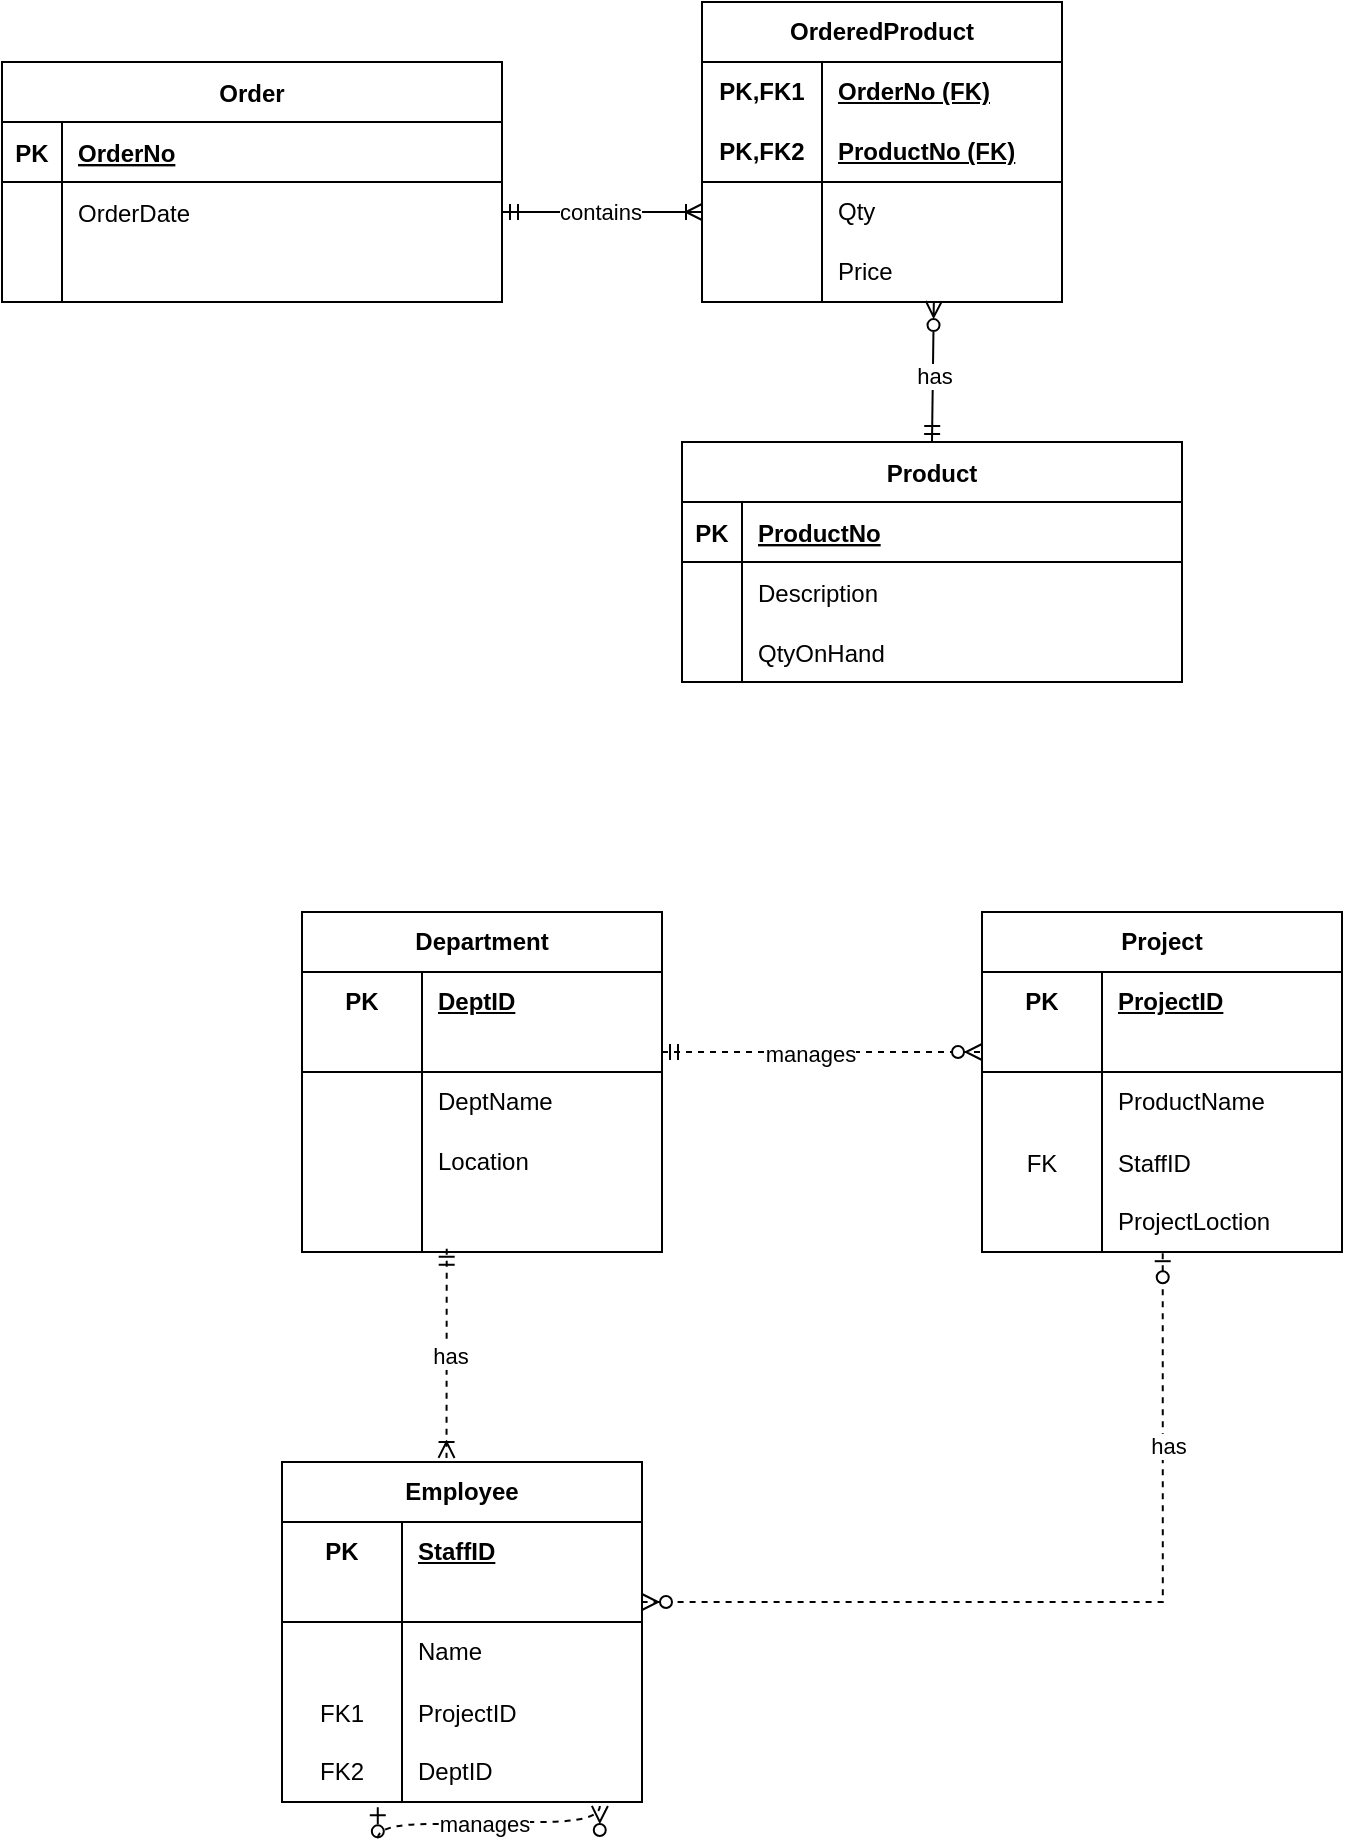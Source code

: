 <mxfile version="24.2.0" type="github">
  <diagram id="R2lEEEUBdFMjLlhIrx00" name="Page-1">
    <mxGraphModel dx="1026" dy="691" grid="1" gridSize="10" guides="1" tooltips="1" connect="1" arrows="1" fold="1" page="1" pageScale="1" pageWidth="850" pageHeight="1100" math="0" shadow="0" extFonts="Permanent Marker^https://fonts.googleapis.com/css?family=Permanent+Marker">
      <root>
        <mxCell id="0" />
        <mxCell id="1" parent="0" />
        <mxCell id="C-vyLk0tnHw3VtMMgP7b-2" value="Order" style="shape=table;startSize=30;container=1;collapsible=1;childLayout=tableLayout;fixedRows=1;rowLines=0;fontStyle=1;align=center;resizeLast=1;" parent="1" vertex="1">
          <mxGeometry x="160" y="160" width="250" height="120" as="geometry" />
        </mxCell>
        <mxCell id="C-vyLk0tnHw3VtMMgP7b-3" value="" style="shape=partialRectangle;collapsible=0;dropTarget=0;pointerEvents=0;fillColor=none;points=[[0,0.5],[1,0.5]];portConstraint=eastwest;top=0;left=0;right=0;bottom=1;" parent="C-vyLk0tnHw3VtMMgP7b-2" vertex="1">
          <mxGeometry y="30" width="250" height="30" as="geometry" />
        </mxCell>
        <mxCell id="C-vyLk0tnHw3VtMMgP7b-4" value="PK" style="shape=partialRectangle;overflow=hidden;connectable=0;fillColor=none;top=0;left=0;bottom=0;right=0;fontStyle=1;" parent="C-vyLk0tnHw3VtMMgP7b-3" vertex="1">
          <mxGeometry width="30" height="30" as="geometry">
            <mxRectangle width="30" height="30" as="alternateBounds" />
          </mxGeometry>
        </mxCell>
        <mxCell id="C-vyLk0tnHw3VtMMgP7b-5" value="OrderNo" style="shape=partialRectangle;overflow=hidden;connectable=0;fillColor=none;top=0;left=0;bottom=0;right=0;align=left;spacingLeft=6;fontStyle=5;" parent="C-vyLk0tnHw3VtMMgP7b-3" vertex="1">
          <mxGeometry x="30" width="220" height="30" as="geometry">
            <mxRectangle width="220" height="30" as="alternateBounds" />
          </mxGeometry>
        </mxCell>
        <mxCell id="C-vyLk0tnHw3VtMMgP7b-6" value="" style="shape=partialRectangle;collapsible=0;dropTarget=0;pointerEvents=0;fillColor=none;points=[[0,0.5],[1,0.5]];portConstraint=eastwest;top=0;left=0;right=0;bottom=0;" parent="C-vyLk0tnHw3VtMMgP7b-2" vertex="1">
          <mxGeometry y="60" width="250" height="30" as="geometry" />
        </mxCell>
        <mxCell id="C-vyLk0tnHw3VtMMgP7b-7" value="" style="shape=partialRectangle;overflow=hidden;connectable=0;fillColor=none;top=0;left=0;bottom=0;right=0;" parent="C-vyLk0tnHw3VtMMgP7b-6" vertex="1">
          <mxGeometry width="30" height="30" as="geometry">
            <mxRectangle width="30" height="30" as="alternateBounds" />
          </mxGeometry>
        </mxCell>
        <mxCell id="C-vyLk0tnHw3VtMMgP7b-8" value="OrderDate" style="shape=partialRectangle;overflow=hidden;connectable=0;fillColor=none;top=0;left=0;bottom=0;right=0;align=left;spacingLeft=6;" parent="C-vyLk0tnHw3VtMMgP7b-6" vertex="1">
          <mxGeometry x="30" width="220" height="30" as="geometry">
            <mxRectangle width="220" height="30" as="alternateBounds" />
          </mxGeometry>
        </mxCell>
        <mxCell id="C-vyLk0tnHw3VtMMgP7b-9" value="" style="shape=partialRectangle;collapsible=0;dropTarget=0;pointerEvents=0;fillColor=none;points=[[0,0.5],[1,0.5]];portConstraint=eastwest;top=0;left=0;right=0;bottom=0;" parent="C-vyLk0tnHw3VtMMgP7b-2" vertex="1">
          <mxGeometry y="90" width="250" height="30" as="geometry" />
        </mxCell>
        <mxCell id="C-vyLk0tnHw3VtMMgP7b-10" value="" style="shape=partialRectangle;overflow=hidden;connectable=0;fillColor=none;top=0;left=0;bottom=0;right=0;" parent="C-vyLk0tnHw3VtMMgP7b-9" vertex="1">
          <mxGeometry width="30" height="30" as="geometry">
            <mxRectangle width="30" height="30" as="alternateBounds" />
          </mxGeometry>
        </mxCell>
        <mxCell id="C-vyLk0tnHw3VtMMgP7b-11" value="" style="shape=partialRectangle;overflow=hidden;connectable=0;fillColor=none;top=0;left=0;bottom=0;right=0;align=left;spacingLeft=6;" parent="C-vyLk0tnHw3VtMMgP7b-9" vertex="1">
          <mxGeometry x="30" width="220" height="30" as="geometry">
            <mxRectangle width="220" height="30" as="alternateBounds" />
          </mxGeometry>
        </mxCell>
        <mxCell id="oJG8_7E313h3Gm6EbmAZ-12" value="Product" style="shape=table;startSize=30;container=1;collapsible=1;childLayout=tableLayout;fixedRows=1;rowLines=0;fontStyle=1;align=center;resizeLast=1;" parent="1" vertex="1">
          <mxGeometry x="500" y="350" width="250" height="120" as="geometry" />
        </mxCell>
        <mxCell id="oJG8_7E313h3Gm6EbmAZ-13" value="" style="shape=partialRectangle;collapsible=0;dropTarget=0;pointerEvents=0;fillColor=none;points=[[0,0.5],[1,0.5]];portConstraint=eastwest;top=0;left=0;right=0;bottom=1;" parent="oJG8_7E313h3Gm6EbmAZ-12" vertex="1">
          <mxGeometry y="30" width="250" height="30" as="geometry" />
        </mxCell>
        <mxCell id="oJG8_7E313h3Gm6EbmAZ-14" value="PK" style="shape=partialRectangle;overflow=hidden;connectable=0;fillColor=none;top=0;left=0;bottom=0;right=0;fontStyle=1;" parent="oJG8_7E313h3Gm6EbmAZ-13" vertex="1">
          <mxGeometry width="30" height="30" as="geometry">
            <mxRectangle width="30" height="30" as="alternateBounds" />
          </mxGeometry>
        </mxCell>
        <mxCell id="oJG8_7E313h3Gm6EbmAZ-15" value="ProductNo" style="shape=partialRectangle;overflow=hidden;connectable=0;fillColor=none;top=0;left=0;bottom=0;right=0;align=left;spacingLeft=6;fontStyle=5;" parent="oJG8_7E313h3Gm6EbmAZ-13" vertex="1">
          <mxGeometry x="30" width="220" height="30" as="geometry">
            <mxRectangle width="220" height="30" as="alternateBounds" />
          </mxGeometry>
        </mxCell>
        <mxCell id="oJG8_7E313h3Gm6EbmAZ-16" value="" style="shape=partialRectangle;collapsible=0;dropTarget=0;pointerEvents=0;fillColor=none;points=[[0,0.5],[1,0.5]];portConstraint=eastwest;top=0;left=0;right=0;bottom=0;" parent="oJG8_7E313h3Gm6EbmAZ-12" vertex="1">
          <mxGeometry y="60" width="250" height="30" as="geometry" />
        </mxCell>
        <mxCell id="oJG8_7E313h3Gm6EbmAZ-17" value="" style="shape=partialRectangle;overflow=hidden;connectable=0;fillColor=none;top=0;left=0;bottom=0;right=0;" parent="oJG8_7E313h3Gm6EbmAZ-16" vertex="1">
          <mxGeometry width="30" height="30" as="geometry">
            <mxRectangle width="30" height="30" as="alternateBounds" />
          </mxGeometry>
        </mxCell>
        <mxCell id="oJG8_7E313h3Gm6EbmAZ-18" value="Description" style="shape=partialRectangle;overflow=hidden;connectable=0;fillColor=none;top=0;left=0;bottom=0;right=0;align=left;spacingLeft=6;" parent="oJG8_7E313h3Gm6EbmAZ-16" vertex="1">
          <mxGeometry x="30" width="220" height="30" as="geometry">
            <mxRectangle width="220" height="30" as="alternateBounds" />
          </mxGeometry>
        </mxCell>
        <mxCell id="oJG8_7E313h3Gm6EbmAZ-19" value="" style="shape=partialRectangle;collapsible=0;dropTarget=0;pointerEvents=0;fillColor=none;points=[[0,0.5],[1,0.5]];portConstraint=eastwest;top=0;left=0;right=0;bottom=0;" parent="oJG8_7E313h3Gm6EbmAZ-12" vertex="1">
          <mxGeometry y="90" width="250" height="30" as="geometry" />
        </mxCell>
        <mxCell id="oJG8_7E313h3Gm6EbmAZ-20" value="" style="shape=partialRectangle;overflow=hidden;connectable=0;fillColor=none;top=0;left=0;bottom=0;right=0;" parent="oJG8_7E313h3Gm6EbmAZ-19" vertex="1">
          <mxGeometry width="30" height="30" as="geometry">
            <mxRectangle width="30" height="30" as="alternateBounds" />
          </mxGeometry>
        </mxCell>
        <mxCell id="oJG8_7E313h3Gm6EbmAZ-21" value="QtyOnHand" style="shape=partialRectangle;overflow=hidden;connectable=0;fillColor=none;top=0;left=0;bottom=0;right=0;align=left;spacingLeft=6;" parent="oJG8_7E313h3Gm6EbmAZ-19" vertex="1">
          <mxGeometry x="30" width="220" height="30" as="geometry">
            <mxRectangle width="220" height="30" as="alternateBounds" />
          </mxGeometry>
        </mxCell>
        <mxCell id="oJG8_7E313h3Gm6EbmAZ-23" value="" style="edgeStyle=entityRelationEdgeStyle;fontSize=12;html=1;endArrow=ERoneToMany;startArrow=ERmandOne;rounded=0;entryX=0;entryY=0.5;entryDx=0;entryDy=0;" parent="1" source="C-vyLk0tnHw3VtMMgP7b-6" target="oJG8_7E313h3Gm6EbmAZ-36" edge="1">
          <mxGeometry width="100" height="100" relative="1" as="geometry">
            <mxPoint x="400" y="350" as="sourcePoint" />
            <mxPoint x="500" y="235.0" as="targetPoint" />
          </mxGeometry>
        </mxCell>
        <mxCell id="oJG8_7E313h3Gm6EbmAZ-42" value="contains" style="edgeLabel;html=1;align=center;verticalAlign=middle;resizable=0;points=[];" parent="oJG8_7E313h3Gm6EbmAZ-23" vertex="1" connectable="0">
          <mxGeometry x="-0.022" relative="1" as="geometry">
            <mxPoint as="offset" />
          </mxGeometry>
        </mxCell>
        <mxCell id="oJG8_7E313h3Gm6EbmAZ-24" value="" style="fontSize=12;html=1;endArrow=ERzeroToMany;startArrow=ERmandOne;rounded=0;exitX=0.5;exitY=0;exitDx=0;exitDy=0;entryX=0.644;entryY=0.985;entryDx=0;entryDy=0;entryPerimeter=0;endFill=0;" parent="1" source="oJG8_7E313h3Gm6EbmAZ-12" target="oJG8_7E313h3Gm6EbmAZ-39" edge="1">
          <mxGeometry width="100" height="100" relative="1" as="geometry">
            <mxPoint x="590" y="370" as="sourcePoint" />
            <mxPoint x="625" y="290.0" as="targetPoint" />
          </mxGeometry>
        </mxCell>
        <mxCell id="oJG8_7E313h3Gm6EbmAZ-43" value="has" style="edgeLabel;html=1;align=center;verticalAlign=middle;resizable=0;points=[];" parent="oJG8_7E313h3Gm6EbmAZ-24" vertex="1" connectable="0">
          <mxGeometry x="-0.057" relative="1" as="geometry">
            <mxPoint as="offset" />
          </mxGeometry>
        </mxCell>
        <mxCell id="oJG8_7E313h3Gm6EbmAZ-29" value="OrderedProduct" style="shape=table;startSize=30;container=1;collapsible=1;childLayout=tableLayout;fixedRows=1;rowLines=0;fontStyle=1;align=center;resizeLast=1;html=1;whiteSpace=wrap;" parent="1" vertex="1">
          <mxGeometry x="510" y="130" width="180" height="150" as="geometry" />
        </mxCell>
        <mxCell id="oJG8_7E313h3Gm6EbmAZ-30" value="" style="shape=tableRow;horizontal=0;startSize=0;swimlaneHead=0;swimlaneBody=0;fillColor=none;collapsible=0;dropTarget=0;points=[[0,0.5],[1,0.5]];portConstraint=eastwest;top=0;left=0;right=0;bottom=0;html=1;" parent="oJG8_7E313h3Gm6EbmAZ-29" vertex="1">
          <mxGeometry y="30" width="180" height="30" as="geometry" />
        </mxCell>
        <mxCell id="oJG8_7E313h3Gm6EbmAZ-31" value="PK,FK1" style="shape=partialRectangle;connectable=0;fillColor=none;top=0;left=0;bottom=0;right=0;fontStyle=1;overflow=hidden;html=1;whiteSpace=wrap;" parent="oJG8_7E313h3Gm6EbmAZ-30" vertex="1">
          <mxGeometry width="60" height="30" as="geometry">
            <mxRectangle width="60" height="30" as="alternateBounds" />
          </mxGeometry>
        </mxCell>
        <mxCell id="oJG8_7E313h3Gm6EbmAZ-32" value="OrderNo (FK)" style="shape=partialRectangle;connectable=0;fillColor=none;top=0;left=0;bottom=0;right=0;align=left;spacingLeft=6;fontStyle=5;overflow=hidden;html=1;whiteSpace=wrap;" parent="oJG8_7E313h3Gm6EbmAZ-30" vertex="1">
          <mxGeometry x="60" width="120" height="30" as="geometry">
            <mxRectangle width="120" height="30" as="alternateBounds" />
          </mxGeometry>
        </mxCell>
        <mxCell id="oJG8_7E313h3Gm6EbmAZ-33" value="" style="shape=tableRow;horizontal=0;startSize=0;swimlaneHead=0;swimlaneBody=0;fillColor=none;collapsible=0;dropTarget=0;points=[[0,0.5],[1,0.5]];portConstraint=eastwest;top=0;left=0;right=0;bottom=1;html=1;" parent="oJG8_7E313h3Gm6EbmAZ-29" vertex="1">
          <mxGeometry y="60" width="180" height="30" as="geometry" />
        </mxCell>
        <mxCell id="oJG8_7E313h3Gm6EbmAZ-34" value="PK,FK2" style="shape=partialRectangle;connectable=0;fillColor=none;top=0;left=0;bottom=0;right=0;fontStyle=1;overflow=hidden;html=1;whiteSpace=wrap;" parent="oJG8_7E313h3Gm6EbmAZ-33" vertex="1">
          <mxGeometry width="60" height="30" as="geometry">
            <mxRectangle width="60" height="30" as="alternateBounds" />
          </mxGeometry>
        </mxCell>
        <mxCell id="oJG8_7E313h3Gm6EbmAZ-35" value="ProductNo (FK)" style="shape=partialRectangle;connectable=0;fillColor=none;top=0;left=0;bottom=0;right=0;align=left;spacingLeft=6;fontStyle=5;overflow=hidden;html=1;whiteSpace=wrap;" parent="oJG8_7E313h3Gm6EbmAZ-33" vertex="1">
          <mxGeometry x="60" width="120" height="30" as="geometry">
            <mxRectangle width="120" height="30" as="alternateBounds" />
          </mxGeometry>
        </mxCell>
        <mxCell id="oJG8_7E313h3Gm6EbmAZ-36" value="" style="shape=tableRow;horizontal=0;startSize=0;swimlaneHead=0;swimlaneBody=0;fillColor=none;collapsible=0;dropTarget=0;points=[[0,0.5],[1,0.5]];portConstraint=eastwest;top=0;left=0;right=0;bottom=0;html=1;" parent="oJG8_7E313h3Gm6EbmAZ-29" vertex="1">
          <mxGeometry y="90" width="180" height="30" as="geometry" />
        </mxCell>
        <mxCell id="oJG8_7E313h3Gm6EbmAZ-37" value="" style="shape=partialRectangle;connectable=0;fillColor=none;top=0;left=0;bottom=0;right=0;editable=1;overflow=hidden;html=1;whiteSpace=wrap;" parent="oJG8_7E313h3Gm6EbmAZ-36" vertex="1">
          <mxGeometry width="60" height="30" as="geometry">
            <mxRectangle width="60" height="30" as="alternateBounds" />
          </mxGeometry>
        </mxCell>
        <mxCell id="oJG8_7E313h3Gm6EbmAZ-38" value="Qty" style="shape=partialRectangle;connectable=0;fillColor=none;top=0;left=0;bottom=0;right=0;align=left;spacingLeft=6;overflow=hidden;html=1;whiteSpace=wrap;" parent="oJG8_7E313h3Gm6EbmAZ-36" vertex="1">
          <mxGeometry x="60" width="120" height="30" as="geometry">
            <mxRectangle width="120" height="30" as="alternateBounds" />
          </mxGeometry>
        </mxCell>
        <mxCell id="oJG8_7E313h3Gm6EbmAZ-39" value="" style="shape=tableRow;horizontal=0;startSize=0;swimlaneHead=0;swimlaneBody=0;fillColor=none;collapsible=0;dropTarget=0;points=[[0,0.5],[1,0.5]];portConstraint=eastwest;top=0;left=0;right=0;bottom=0;html=1;" parent="oJG8_7E313h3Gm6EbmAZ-29" vertex="1">
          <mxGeometry y="120" width="180" height="30" as="geometry" />
        </mxCell>
        <mxCell id="oJG8_7E313h3Gm6EbmAZ-40" value="" style="shape=partialRectangle;connectable=0;fillColor=none;top=0;left=0;bottom=0;right=0;editable=1;overflow=hidden;html=1;whiteSpace=wrap;" parent="oJG8_7E313h3Gm6EbmAZ-39" vertex="1">
          <mxGeometry width="60" height="30" as="geometry">
            <mxRectangle width="60" height="30" as="alternateBounds" />
          </mxGeometry>
        </mxCell>
        <mxCell id="oJG8_7E313h3Gm6EbmAZ-41" value="Price" style="shape=partialRectangle;connectable=0;fillColor=none;top=0;left=0;bottom=0;right=0;align=left;spacingLeft=6;overflow=hidden;html=1;whiteSpace=wrap;" parent="oJG8_7E313h3Gm6EbmAZ-39" vertex="1">
          <mxGeometry x="60" width="120" height="30" as="geometry">
            <mxRectangle width="120" height="30" as="alternateBounds" />
          </mxGeometry>
        </mxCell>
        <mxCell id="oJG8_7E313h3Gm6EbmAZ-44" value="Department" style="shape=table;startSize=30;container=1;collapsible=1;childLayout=tableLayout;fixedRows=1;rowLines=0;fontStyle=1;align=center;resizeLast=1;html=1;whiteSpace=wrap;" parent="1" vertex="1">
          <mxGeometry x="310" y="585" width="180" height="170" as="geometry" />
        </mxCell>
        <mxCell id="oJG8_7E313h3Gm6EbmAZ-45" value="" style="shape=tableRow;horizontal=0;startSize=0;swimlaneHead=0;swimlaneBody=0;fillColor=none;collapsible=0;dropTarget=0;points=[[0,0.5],[1,0.5]];portConstraint=eastwest;top=0;left=0;right=0;bottom=0;html=1;" parent="oJG8_7E313h3Gm6EbmAZ-44" vertex="1">
          <mxGeometry y="30" width="180" height="30" as="geometry" />
        </mxCell>
        <mxCell id="oJG8_7E313h3Gm6EbmAZ-46" value="PK" style="shape=partialRectangle;connectable=0;fillColor=none;top=0;left=0;bottom=0;right=0;fontStyle=1;overflow=hidden;html=1;whiteSpace=wrap;" parent="oJG8_7E313h3Gm6EbmAZ-45" vertex="1">
          <mxGeometry width="60" height="30" as="geometry">
            <mxRectangle width="60" height="30" as="alternateBounds" />
          </mxGeometry>
        </mxCell>
        <mxCell id="oJG8_7E313h3Gm6EbmAZ-47" value="DeptID" style="shape=partialRectangle;connectable=0;fillColor=none;top=0;left=0;bottom=0;right=0;align=left;spacingLeft=6;fontStyle=5;overflow=hidden;html=1;whiteSpace=wrap;" parent="oJG8_7E313h3Gm6EbmAZ-45" vertex="1">
          <mxGeometry x="60" width="120" height="30" as="geometry">
            <mxRectangle width="120" height="30" as="alternateBounds" />
          </mxGeometry>
        </mxCell>
        <mxCell id="oJG8_7E313h3Gm6EbmAZ-48" value="" style="shape=tableRow;horizontal=0;startSize=0;swimlaneHead=0;swimlaneBody=0;fillColor=none;collapsible=0;dropTarget=0;points=[[0,0.5],[1,0.5]];portConstraint=eastwest;top=0;left=0;right=0;bottom=1;html=1;" parent="oJG8_7E313h3Gm6EbmAZ-44" vertex="1">
          <mxGeometry y="60" width="180" height="20" as="geometry" />
        </mxCell>
        <mxCell id="oJG8_7E313h3Gm6EbmAZ-49" value="" style="shape=partialRectangle;connectable=0;fillColor=none;top=0;left=0;bottom=0;right=0;fontStyle=1;overflow=hidden;html=1;whiteSpace=wrap;" parent="oJG8_7E313h3Gm6EbmAZ-48" vertex="1">
          <mxGeometry width="60" height="20" as="geometry">
            <mxRectangle width="60" height="20" as="alternateBounds" />
          </mxGeometry>
        </mxCell>
        <mxCell id="oJG8_7E313h3Gm6EbmAZ-50" value="" style="shape=partialRectangle;connectable=0;fillColor=none;top=0;left=0;bottom=0;right=0;align=left;spacingLeft=6;fontStyle=5;overflow=hidden;html=1;whiteSpace=wrap;" parent="oJG8_7E313h3Gm6EbmAZ-48" vertex="1">
          <mxGeometry x="60" width="120" height="20" as="geometry">
            <mxRectangle width="120" height="20" as="alternateBounds" />
          </mxGeometry>
        </mxCell>
        <mxCell id="oJG8_7E313h3Gm6EbmAZ-51" value="" style="shape=tableRow;horizontal=0;startSize=0;swimlaneHead=0;swimlaneBody=0;fillColor=none;collapsible=0;dropTarget=0;points=[[0,0.5],[1,0.5]];portConstraint=eastwest;top=0;left=0;right=0;bottom=0;html=1;" parent="oJG8_7E313h3Gm6EbmAZ-44" vertex="1">
          <mxGeometry y="80" width="180" height="30" as="geometry" />
        </mxCell>
        <mxCell id="oJG8_7E313h3Gm6EbmAZ-52" value="" style="shape=partialRectangle;connectable=0;fillColor=none;top=0;left=0;bottom=0;right=0;editable=1;overflow=hidden;html=1;whiteSpace=wrap;" parent="oJG8_7E313h3Gm6EbmAZ-51" vertex="1">
          <mxGeometry width="60" height="30" as="geometry">
            <mxRectangle width="60" height="30" as="alternateBounds" />
          </mxGeometry>
        </mxCell>
        <mxCell id="oJG8_7E313h3Gm6EbmAZ-53" value="DeptName" style="shape=partialRectangle;connectable=0;fillColor=none;top=0;left=0;bottom=0;right=0;align=left;spacingLeft=6;overflow=hidden;html=1;whiteSpace=wrap;" parent="oJG8_7E313h3Gm6EbmAZ-51" vertex="1">
          <mxGeometry x="60" width="120" height="30" as="geometry">
            <mxRectangle width="120" height="30" as="alternateBounds" />
          </mxGeometry>
        </mxCell>
        <mxCell id="oJG8_7E313h3Gm6EbmAZ-54" value="" style="shape=tableRow;horizontal=0;startSize=0;swimlaneHead=0;swimlaneBody=0;fillColor=none;collapsible=0;dropTarget=0;points=[[0,0.5],[1,0.5]];portConstraint=eastwest;top=0;left=0;right=0;bottom=0;html=1;" parent="oJG8_7E313h3Gm6EbmAZ-44" vertex="1">
          <mxGeometry y="110" width="180" height="30" as="geometry" />
        </mxCell>
        <mxCell id="oJG8_7E313h3Gm6EbmAZ-55" value="" style="shape=partialRectangle;connectable=0;fillColor=none;top=0;left=0;bottom=0;right=0;editable=1;overflow=hidden;html=1;whiteSpace=wrap;" parent="oJG8_7E313h3Gm6EbmAZ-54" vertex="1">
          <mxGeometry width="60" height="30" as="geometry">
            <mxRectangle width="60" height="30" as="alternateBounds" />
          </mxGeometry>
        </mxCell>
        <mxCell id="oJG8_7E313h3Gm6EbmAZ-56" value="Location" style="shape=partialRectangle;connectable=0;fillColor=none;top=0;left=0;bottom=0;right=0;align=left;spacingLeft=6;overflow=hidden;html=1;whiteSpace=wrap;" parent="oJG8_7E313h3Gm6EbmAZ-54" vertex="1">
          <mxGeometry x="60" width="120" height="30" as="geometry">
            <mxRectangle width="120" height="30" as="alternateBounds" />
          </mxGeometry>
        </mxCell>
        <mxCell id="oJG8_7E313h3Gm6EbmAZ-90" value="" style="shape=tableRow;horizontal=0;startSize=0;swimlaneHead=0;swimlaneBody=0;fillColor=none;collapsible=0;dropTarget=0;points=[[0,0.5],[1,0.5]];portConstraint=eastwest;top=0;left=0;right=0;bottom=0;" parent="oJG8_7E313h3Gm6EbmAZ-44" vertex="1">
          <mxGeometry y="140" width="180" height="30" as="geometry" />
        </mxCell>
        <mxCell id="oJG8_7E313h3Gm6EbmAZ-91" value="" style="shape=partialRectangle;connectable=0;fillColor=none;top=0;left=0;bottom=0;right=0;editable=1;overflow=hidden;" parent="oJG8_7E313h3Gm6EbmAZ-90" vertex="1">
          <mxGeometry width="60" height="30" as="geometry">
            <mxRectangle width="60" height="30" as="alternateBounds" />
          </mxGeometry>
        </mxCell>
        <mxCell id="oJG8_7E313h3Gm6EbmAZ-92" value="" style="shape=partialRectangle;connectable=0;fillColor=none;top=0;left=0;bottom=0;right=0;align=left;spacingLeft=6;overflow=hidden;" parent="oJG8_7E313h3Gm6EbmAZ-90" vertex="1">
          <mxGeometry x="60" width="120" height="30" as="geometry">
            <mxRectangle width="120" height="30" as="alternateBounds" />
          </mxGeometry>
        </mxCell>
        <mxCell id="oJG8_7E313h3Gm6EbmAZ-57" value="Project" style="shape=table;startSize=30;container=1;collapsible=1;childLayout=tableLayout;fixedRows=1;rowLines=0;fontStyle=1;align=center;resizeLast=1;html=1;whiteSpace=wrap;" parent="1" vertex="1">
          <mxGeometry x="650" y="585" width="180" height="170" as="geometry" />
        </mxCell>
        <mxCell id="oJG8_7E313h3Gm6EbmAZ-58" value="" style="shape=tableRow;horizontal=0;startSize=0;swimlaneHead=0;swimlaneBody=0;fillColor=none;collapsible=0;dropTarget=0;points=[[0,0.5],[1,0.5]];portConstraint=eastwest;top=0;left=0;right=0;bottom=0;html=1;" parent="oJG8_7E313h3Gm6EbmAZ-57" vertex="1">
          <mxGeometry y="30" width="180" height="30" as="geometry" />
        </mxCell>
        <mxCell id="oJG8_7E313h3Gm6EbmAZ-59" value="PK" style="shape=partialRectangle;connectable=0;fillColor=none;top=0;left=0;bottom=0;right=0;fontStyle=1;overflow=hidden;html=1;whiteSpace=wrap;" parent="oJG8_7E313h3Gm6EbmAZ-58" vertex="1">
          <mxGeometry width="60" height="30" as="geometry">
            <mxRectangle width="60" height="30" as="alternateBounds" />
          </mxGeometry>
        </mxCell>
        <mxCell id="oJG8_7E313h3Gm6EbmAZ-60" value="ProjectID" style="shape=partialRectangle;connectable=0;fillColor=none;top=0;left=0;bottom=0;right=0;align=left;spacingLeft=6;fontStyle=5;overflow=hidden;html=1;whiteSpace=wrap;" parent="oJG8_7E313h3Gm6EbmAZ-58" vertex="1">
          <mxGeometry x="60" width="120" height="30" as="geometry">
            <mxRectangle width="120" height="30" as="alternateBounds" />
          </mxGeometry>
        </mxCell>
        <mxCell id="oJG8_7E313h3Gm6EbmAZ-61" value="" style="shape=tableRow;horizontal=0;startSize=0;swimlaneHead=0;swimlaneBody=0;fillColor=none;collapsible=0;dropTarget=0;points=[[0,0.5],[1,0.5]];portConstraint=eastwest;top=0;left=0;right=0;bottom=1;html=1;" parent="oJG8_7E313h3Gm6EbmAZ-57" vertex="1">
          <mxGeometry y="60" width="180" height="20" as="geometry" />
        </mxCell>
        <mxCell id="oJG8_7E313h3Gm6EbmAZ-62" value="" style="shape=partialRectangle;connectable=0;fillColor=none;top=0;left=0;bottom=0;right=0;fontStyle=1;overflow=hidden;html=1;whiteSpace=wrap;" parent="oJG8_7E313h3Gm6EbmAZ-61" vertex="1">
          <mxGeometry width="60" height="20" as="geometry">
            <mxRectangle width="60" height="20" as="alternateBounds" />
          </mxGeometry>
        </mxCell>
        <mxCell id="oJG8_7E313h3Gm6EbmAZ-63" value="" style="shape=partialRectangle;connectable=0;fillColor=none;top=0;left=0;bottom=0;right=0;align=left;spacingLeft=6;fontStyle=5;overflow=hidden;html=1;whiteSpace=wrap;" parent="oJG8_7E313h3Gm6EbmAZ-61" vertex="1">
          <mxGeometry x="60" width="120" height="20" as="geometry">
            <mxRectangle width="120" height="20" as="alternateBounds" />
          </mxGeometry>
        </mxCell>
        <mxCell id="oJG8_7E313h3Gm6EbmAZ-64" value="" style="shape=tableRow;horizontal=0;startSize=0;swimlaneHead=0;swimlaneBody=0;fillColor=none;collapsible=0;dropTarget=0;points=[[0,0.5],[1,0.5]];portConstraint=eastwest;top=0;left=0;right=0;bottom=0;html=1;" parent="oJG8_7E313h3Gm6EbmAZ-57" vertex="1">
          <mxGeometry y="80" width="180" height="30" as="geometry" />
        </mxCell>
        <mxCell id="oJG8_7E313h3Gm6EbmAZ-65" value="" style="shape=partialRectangle;connectable=0;fillColor=none;top=0;left=0;bottom=0;right=0;editable=1;overflow=hidden;html=1;whiteSpace=wrap;" parent="oJG8_7E313h3Gm6EbmAZ-64" vertex="1">
          <mxGeometry width="60" height="30" as="geometry">
            <mxRectangle width="60" height="30" as="alternateBounds" />
          </mxGeometry>
        </mxCell>
        <mxCell id="oJG8_7E313h3Gm6EbmAZ-66" value="ProductName" style="shape=partialRectangle;connectable=0;fillColor=none;top=0;left=0;bottom=0;right=0;align=left;spacingLeft=6;overflow=hidden;html=1;whiteSpace=wrap;" parent="oJG8_7E313h3Gm6EbmAZ-64" vertex="1">
          <mxGeometry x="60" width="120" height="30" as="geometry">
            <mxRectangle width="120" height="30" as="alternateBounds" />
          </mxGeometry>
        </mxCell>
        <mxCell id="oJG8_7E313h3Gm6EbmAZ-94" value="" style="shape=tableRow;horizontal=0;startSize=0;swimlaneHead=0;swimlaneBody=0;fillColor=none;collapsible=0;dropTarget=0;points=[[0,0.5],[1,0.5]];portConstraint=eastwest;top=0;left=0;right=0;bottom=0;" parent="oJG8_7E313h3Gm6EbmAZ-57" vertex="1">
          <mxGeometry y="110" width="180" height="30" as="geometry" />
        </mxCell>
        <mxCell id="oJG8_7E313h3Gm6EbmAZ-95" value="FK" style="shape=partialRectangle;connectable=0;fillColor=none;top=0;left=0;bottom=0;right=0;editable=1;overflow=hidden;" parent="oJG8_7E313h3Gm6EbmAZ-94" vertex="1">
          <mxGeometry width="60" height="30" as="geometry">
            <mxRectangle width="60" height="30" as="alternateBounds" />
          </mxGeometry>
        </mxCell>
        <mxCell id="oJG8_7E313h3Gm6EbmAZ-96" value="StaffID" style="shape=partialRectangle;connectable=0;fillColor=none;top=0;left=0;bottom=0;right=0;align=left;spacingLeft=6;overflow=hidden;" parent="oJG8_7E313h3Gm6EbmAZ-94" vertex="1">
          <mxGeometry x="60" width="120" height="30" as="geometry">
            <mxRectangle width="120" height="30" as="alternateBounds" />
          </mxGeometry>
        </mxCell>
        <mxCell id="oJG8_7E313h3Gm6EbmAZ-67" value="" style="shape=tableRow;horizontal=0;startSize=0;swimlaneHead=0;swimlaneBody=0;fillColor=none;collapsible=0;dropTarget=0;points=[[0,0.5],[1,0.5]];portConstraint=eastwest;top=0;left=0;right=0;bottom=0;html=1;" parent="oJG8_7E313h3Gm6EbmAZ-57" vertex="1">
          <mxGeometry y="140" width="180" height="30" as="geometry" />
        </mxCell>
        <mxCell id="oJG8_7E313h3Gm6EbmAZ-68" value="" style="shape=partialRectangle;connectable=0;fillColor=none;top=0;left=0;bottom=0;right=0;editable=1;overflow=hidden;html=1;whiteSpace=wrap;" parent="oJG8_7E313h3Gm6EbmAZ-67" vertex="1">
          <mxGeometry width="60" height="30" as="geometry">
            <mxRectangle width="60" height="30" as="alternateBounds" />
          </mxGeometry>
        </mxCell>
        <mxCell id="oJG8_7E313h3Gm6EbmAZ-69" value="ProjectLoction" style="shape=partialRectangle;connectable=0;fillColor=none;top=0;left=0;bottom=0;right=0;align=left;spacingLeft=6;overflow=hidden;html=1;whiteSpace=wrap;" parent="oJG8_7E313h3Gm6EbmAZ-67" vertex="1">
          <mxGeometry x="60" width="120" height="30" as="geometry">
            <mxRectangle width="120" height="30" as="alternateBounds" />
          </mxGeometry>
        </mxCell>
        <mxCell id="oJG8_7E313h3Gm6EbmAZ-70" value="Employee" style="shape=table;startSize=30;container=1;collapsible=1;childLayout=tableLayout;fixedRows=1;rowLines=0;fontStyle=1;align=center;resizeLast=1;html=1;whiteSpace=wrap;" parent="1" vertex="1">
          <mxGeometry x="300" y="860" width="180" height="170" as="geometry" />
        </mxCell>
        <mxCell id="oJG8_7E313h3Gm6EbmAZ-71" value="" style="shape=tableRow;horizontal=0;startSize=0;swimlaneHead=0;swimlaneBody=0;fillColor=none;collapsible=0;dropTarget=0;points=[[0,0.5],[1,0.5]];portConstraint=eastwest;top=0;left=0;right=0;bottom=0;html=1;" parent="oJG8_7E313h3Gm6EbmAZ-70" vertex="1">
          <mxGeometry y="30" width="180" height="30" as="geometry" />
        </mxCell>
        <mxCell id="oJG8_7E313h3Gm6EbmAZ-72" value="PK" style="shape=partialRectangle;connectable=0;fillColor=none;top=0;left=0;bottom=0;right=0;fontStyle=1;overflow=hidden;html=1;whiteSpace=wrap;" parent="oJG8_7E313h3Gm6EbmAZ-71" vertex="1">
          <mxGeometry width="60" height="30" as="geometry">
            <mxRectangle width="60" height="30" as="alternateBounds" />
          </mxGeometry>
        </mxCell>
        <mxCell id="oJG8_7E313h3Gm6EbmAZ-73" value="StaffID" style="shape=partialRectangle;connectable=0;fillColor=none;top=0;left=0;bottom=0;right=0;align=left;spacingLeft=6;fontStyle=5;overflow=hidden;html=1;whiteSpace=wrap;" parent="oJG8_7E313h3Gm6EbmAZ-71" vertex="1">
          <mxGeometry x="60" width="120" height="30" as="geometry">
            <mxRectangle width="120" height="30" as="alternateBounds" />
          </mxGeometry>
        </mxCell>
        <mxCell id="oJG8_7E313h3Gm6EbmAZ-74" value="" style="shape=tableRow;horizontal=0;startSize=0;swimlaneHead=0;swimlaneBody=0;fillColor=none;collapsible=0;dropTarget=0;points=[[0,0.5],[1,0.5]];portConstraint=eastwest;top=0;left=0;right=0;bottom=1;html=1;" parent="oJG8_7E313h3Gm6EbmAZ-70" vertex="1">
          <mxGeometry y="60" width="180" height="20" as="geometry" />
        </mxCell>
        <mxCell id="oJG8_7E313h3Gm6EbmAZ-75" value="" style="shape=partialRectangle;connectable=0;fillColor=none;top=0;left=0;bottom=0;right=0;fontStyle=1;overflow=hidden;html=1;whiteSpace=wrap;" parent="oJG8_7E313h3Gm6EbmAZ-74" vertex="1">
          <mxGeometry width="60" height="20" as="geometry">
            <mxRectangle width="60" height="20" as="alternateBounds" />
          </mxGeometry>
        </mxCell>
        <mxCell id="oJG8_7E313h3Gm6EbmAZ-76" value="" style="shape=partialRectangle;connectable=0;fillColor=none;top=0;left=0;bottom=0;right=0;align=left;spacingLeft=6;fontStyle=5;overflow=hidden;html=1;whiteSpace=wrap;" parent="oJG8_7E313h3Gm6EbmAZ-74" vertex="1">
          <mxGeometry x="60" width="120" height="20" as="geometry">
            <mxRectangle width="120" height="20" as="alternateBounds" />
          </mxGeometry>
        </mxCell>
        <mxCell id="oJG8_7E313h3Gm6EbmAZ-77" value="" style="shape=tableRow;horizontal=0;startSize=0;swimlaneHead=0;swimlaneBody=0;fillColor=none;collapsible=0;dropTarget=0;points=[[0,0.5],[1,0.5]];portConstraint=eastwest;top=0;left=0;right=0;bottom=0;html=1;" parent="oJG8_7E313h3Gm6EbmAZ-70" vertex="1">
          <mxGeometry y="80" width="180" height="30" as="geometry" />
        </mxCell>
        <mxCell id="oJG8_7E313h3Gm6EbmAZ-78" value="" style="shape=partialRectangle;connectable=0;fillColor=none;top=0;left=0;bottom=0;right=0;editable=1;overflow=hidden;html=1;whiteSpace=wrap;" parent="oJG8_7E313h3Gm6EbmAZ-77" vertex="1">
          <mxGeometry width="60" height="30" as="geometry">
            <mxRectangle width="60" height="30" as="alternateBounds" />
          </mxGeometry>
        </mxCell>
        <mxCell id="oJG8_7E313h3Gm6EbmAZ-79" value="Name" style="shape=partialRectangle;connectable=0;fillColor=none;top=0;left=0;bottom=0;right=0;align=left;spacingLeft=6;overflow=hidden;html=1;whiteSpace=wrap;" parent="oJG8_7E313h3Gm6EbmAZ-77" vertex="1">
          <mxGeometry x="60" width="120" height="30" as="geometry">
            <mxRectangle width="120" height="30" as="alternateBounds" />
          </mxGeometry>
        </mxCell>
        <mxCell id="yPVoyxtf2tHg1VmiGdRm-2" value="" style="shape=tableRow;horizontal=0;startSize=0;swimlaneHead=0;swimlaneBody=0;fillColor=none;collapsible=0;dropTarget=0;points=[[0,0.5],[1,0.5]];portConstraint=eastwest;top=0;left=0;right=0;bottom=0;" vertex="1" parent="oJG8_7E313h3Gm6EbmAZ-70">
          <mxGeometry y="110" width="180" height="30" as="geometry" />
        </mxCell>
        <mxCell id="yPVoyxtf2tHg1VmiGdRm-3" value="FK1" style="shape=partialRectangle;connectable=0;fillColor=none;top=0;left=0;bottom=0;right=0;editable=1;overflow=hidden;" vertex="1" parent="yPVoyxtf2tHg1VmiGdRm-2">
          <mxGeometry width="60" height="30" as="geometry">
            <mxRectangle width="60" height="30" as="alternateBounds" />
          </mxGeometry>
        </mxCell>
        <mxCell id="yPVoyxtf2tHg1VmiGdRm-4" value="ProjectID" style="shape=partialRectangle;connectable=0;fillColor=none;top=0;left=0;bottom=0;right=0;align=left;spacingLeft=6;overflow=hidden;" vertex="1" parent="yPVoyxtf2tHg1VmiGdRm-2">
          <mxGeometry x="60" width="120" height="30" as="geometry">
            <mxRectangle width="120" height="30" as="alternateBounds" />
          </mxGeometry>
        </mxCell>
        <mxCell id="oJG8_7E313h3Gm6EbmAZ-80" value="" style="shape=tableRow;horizontal=0;startSize=0;swimlaneHead=0;swimlaneBody=0;fillColor=none;collapsible=0;dropTarget=0;points=[[0,0.5],[1,0.5]];portConstraint=eastwest;top=0;left=0;right=0;bottom=0;html=1;" parent="oJG8_7E313h3Gm6EbmAZ-70" vertex="1">
          <mxGeometry y="140" width="180" height="30" as="geometry" />
        </mxCell>
        <mxCell id="oJG8_7E313h3Gm6EbmAZ-81" value="FK2" style="shape=partialRectangle;connectable=0;fillColor=none;top=0;left=0;bottom=0;right=0;editable=1;overflow=hidden;html=1;whiteSpace=wrap;" parent="oJG8_7E313h3Gm6EbmAZ-80" vertex="1">
          <mxGeometry width="60" height="30" as="geometry">
            <mxRectangle width="60" height="30" as="alternateBounds" />
          </mxGeometry>
        </mxCell>
        <mxCell id="oJG8_7E313h3Gm6EbmAZ-82" value="DeptID" style="shape=partialRectangle;connectable=0;fillColor=none;top=0;left=0;bottom=0;right=0;align=left;spacingLeft=6;overflow=hidden;html=1;whiteSpace=wrap;" parent="oJG8_7E313h3Gm6EbmAZ-80" vertex="1">
          <mxGeometry x="60" width="120" height="30" as="geometry">
            <mxRectangle width="120" height="30" as="alternateBounds" />
          </mxGeometry>
        </mxCell>
        <mxCell id="oJG8_7E313h3Gm6EbmAZ-86" value="" style="edgeStyle=orthogonalEdgeStyle;fontSize=12;html=1;endArrow=ERzeroToMany;startArrow=ERzeroToOne;rounded=0;dashed=1;curved=1;entryX=0.883;entryY=1.066;entryDx=0;entryDy=0;entryPerimeter=0;exitX=0.266;exitY=1.089;exitDx=0;exitDy=0;exitPerimeter=0;startFill=0;" parent="oJG8_7E313h3Gm6EbmAZ-70" source="oJG8_7E313h3Gm6EbmAZ-80" target="oJG8_7E313h3Gm6EbmAZ-80" edge="1">
          <mxGeometry width="100" height="100" relative="1" as="geometry">
            <mxPoint x="-20" y="180" as="sourcePoint" />
            <mxPoint x="220" y="190" as="targetPoint" />
            <Array as="points">
              <mxPoint x="48" y="181" />
              <mxPoint x="100" y="181" />
              <mxPoint x="159" y="180" />
            </Array>
          </mxGeometry>
        </mxCell>
        <mxCell id="oJG8_7E313h3Gm6EbmAZ-93" value="manages" style="edgeLabel;html=1;align=center;verticalAlign=middle;resizable=0;points=[];" parent="oJG8_7E313h3Gm6EbmAZ-86" vertex="1" connectable="0">
          <mxGeometry x="-0.032" y="-1" relative="1" as="geometry">
            <mxPoint as="offset" />
          </mxGeometry>
        </mxCell>
        <mxCell id="oJG8_7E313h3Gm6EbmAZ-83" value="" style="edgeStyle=entityRelationEdgeStyle;fontSize=12;html=1;endArrow=ERzeroToMany;startArrow=ERmandOne;rounded=0;entryX=0;entryY=0.5;entryDx=0;entryDy=0;exitX=1;exitY=0.5;exitDx=0;exitDy=0;dashed=1;" parent="1" source="oJG8_7E313h3Gm6EbmAZ-48" target="oJG8_7E313h3Gm6EbmAZ-61" edge="1">
          <mxGeometry width="100" height="100" relative="1" as="geometry">
            <mxPoint x="530" y="760" as="sourcePoint" />
            <mxPoint x="630" y="660" as="targetPoint" />
          </mxGeometry>
        </mxCell>
        <mxCell id="oJG8_7E313h3Gm6EbmAZ-87" value="manages" style="edgeLabel;html=1;align=center;verticalAlign=middle;resizable=0;points=[];" parent="oJG8_7E313h3Gm6EbmAZ-83" vertex="1" connectable="0">
          <mxGeometry x="-0.08" y="-1" relative="1" as="geometry">
            <mxPoint as="offset" />
          </mxGeometry>
        </mxCell>
        <mxCell id="oJG8_7E313h3Gm6EbmAZ-84" value="" style="fontSize=12;html=1;endArrow=ERoneToMany;startArrow=ERmandOne;rounded=0;entryX=0.457;entryY=-0.012;entryDx=0;entryDy=0;entryPerimeter=0;endFill=0;exitX=0.402;exitY=0.945;exitDx=0;exitDy=0;exitPerimeter=0;dashed=1;" parent="1" source="oJG8_7E313h3Gm6EbmAZ-90" target="oJG8_7E313h3Gm6EbmAZ-70" edge="1">
          <mxGeometry width="100" height="100" relative="1" as="geometry">
            <mxPoint x="380" y="760" as="sourcePoint" />
            <mxPoint x="510" y="810" as="targetPoint" />
          </mxGeometry>
        </mxCell>
        <mxCell id="oJG8_7E313h3Gm6EbmAZ-88" value="has" style="edgeLabel;html=1;align=center;verticalAlign=middle;resizable=0;points=[];" parent="oJG8_7E313h3Gm6EbmAZ-84" vertex="1" connectable="0">
          <mxGeometry x="0.027" y="1" relative="1" as="geometry">
            <mxPoint as="offset" />
          </mxGeometry>
        </mxCell>
        <mxCell id="oJG8_7E313h3Gm6EbmAZ-85" value="" style="fontSize=12;html=1;endArrow=ERzeroToMany;startArrow=ERzeroToOne;rounded=0;entryX=1;entryY=0.5;entryDx=0;entryDy=0;exitX=0.502;exitY=1.02;exitDx=0;exitDy=0;exitPerimeter=0;edgeStyle=orthogonalEdgeStyle;dashed=1;" parent="1" source="oJG8_7E313h3Gm6EbmAZ-67" target="oJG8_7E313h3Gm6EbmAZ-74" edge="1">
          <mxGeometry width="100" height="100" relative="1" as="geometry">
            <mxPoint x="590" y="880" as="sourcePoint" />
            <mxPoint x="540" y="920" as="targetPoint" />
          </mxGeometry>
        </mxCell>
        <mxCell id="oJG8_7E313h3Gm6EbmAZ-89" value="has" style="edgeLabel;html=1;align=center;verticalAlign=middle;resizable=0;points=[];" parent="oJG8_7E313h3Gm6EbmAZ-85" vertex="1" connectable="0">
          <mxGeometry x="-0.558" y="2" relative="1" as="geometry">
            <mxPoint as="offset" />
          </mxGeometry>
        </mxCell>
      </root>
    </mxGraphModel>
  </diagram>
</mxfile>
